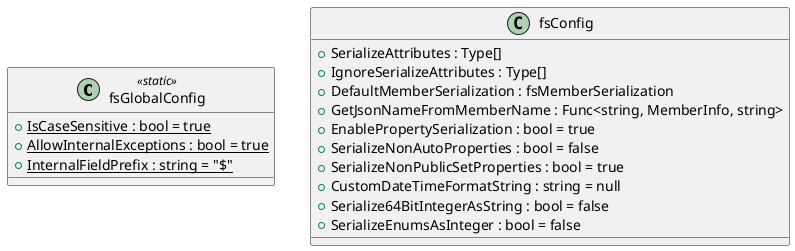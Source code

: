 @startuml
class fsGlobalConfig <<static>> {
    + {static} IsCaseSensitive : bool = true
    + {static} AllowInternalExceptions : bool = true
    + {static} InternalFieldPrefix : string = "$"
}
class fsConfig {
    + SerializeAttributes : Type[]
    + IgnoreSerializeAttributes : Type[]
    + DefaultMemberSerialization : fsMemberSerialization
    + GetJsonNameFromMemberName : Func<string, MemberInfo, string>
    + EnablePropertySerialization : bool = true
    + SerializeNonAutoProperties : bool = false
    + SerializeNonPublicSetProperties : bool = true
    + CustomDateTimeFormatString : string = null
    + Serialize64BitIntegerAsString : bool = false
    + SerializeEnumsAsInteger : bool = false
}
@enduml
